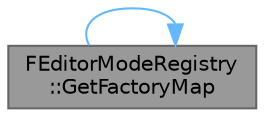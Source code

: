 digraph "FEditorModeRegistry::GetFactoryMap"
{
 // INTERACTIVE_SVG=YES
 // LATEX_PDF_SIZE
  bgcolor="transparent";
  edge [fontname=Helvetica,fontsize=10,labelfontname=Helvetica,labelfontsize=10];
  node [fontname=Helvetica,fontsize=10,shape=box,height=0.2,width=0.4];
  rankdir="LR";
  Node1 [id="Node000001",label="FEditorModeRegistry\l::GetFactoryMap",height=0.2,width=0.4,color="gray40", fillcolor="grey60", style="filled", fontcolor="black",tooltip="Const access to the internal factory map."];
  Node1 -> Node1 [id="edge1_Node000001_Node000001",color="steelblue1",style="solid",tooltip=" "];
}
